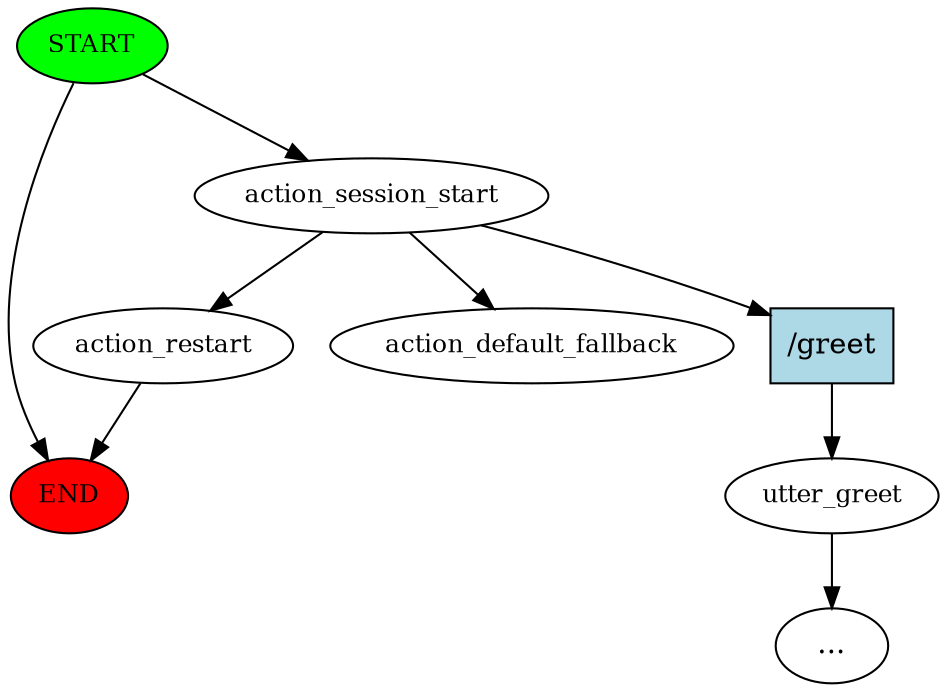 digraph  {
0 [class="start active", fillcolor=green, fontsize=12, label=START, style=filled];
"-1" [class=end, fillcolor=red, fontsize=12, label=END, style=filled];
1 [class=active, fontsize=12, label=action_session_start];
2 [class="", fontsize=12, label=utter_greet];
"-3" [class=ellipsis, label="..."];
4 [class="", fontsize=12, label=action_restart];
6 [class="dashed active", fontsize=12, label=action_default_fallback];
7 [class=intent, fillcolor=lightblue, label="/greet", shape=rect, style=filled];
0 -> "-1"  [class="", key=NONE, label=""];
0 -> 1  [class=active, key=NONE, label=""];
1 -> 4  [class="", key=NONE, label=""];
1 -> 6  [class=active, key=NONE, label=""];
1 -> 7  [class="", key=0];
2 -> "-3"  [class="", key=NONE, label=""];
4 -> "-1"  [class="", key=NONE, label=""];
7 -> 2  [class="", key=0];
}
